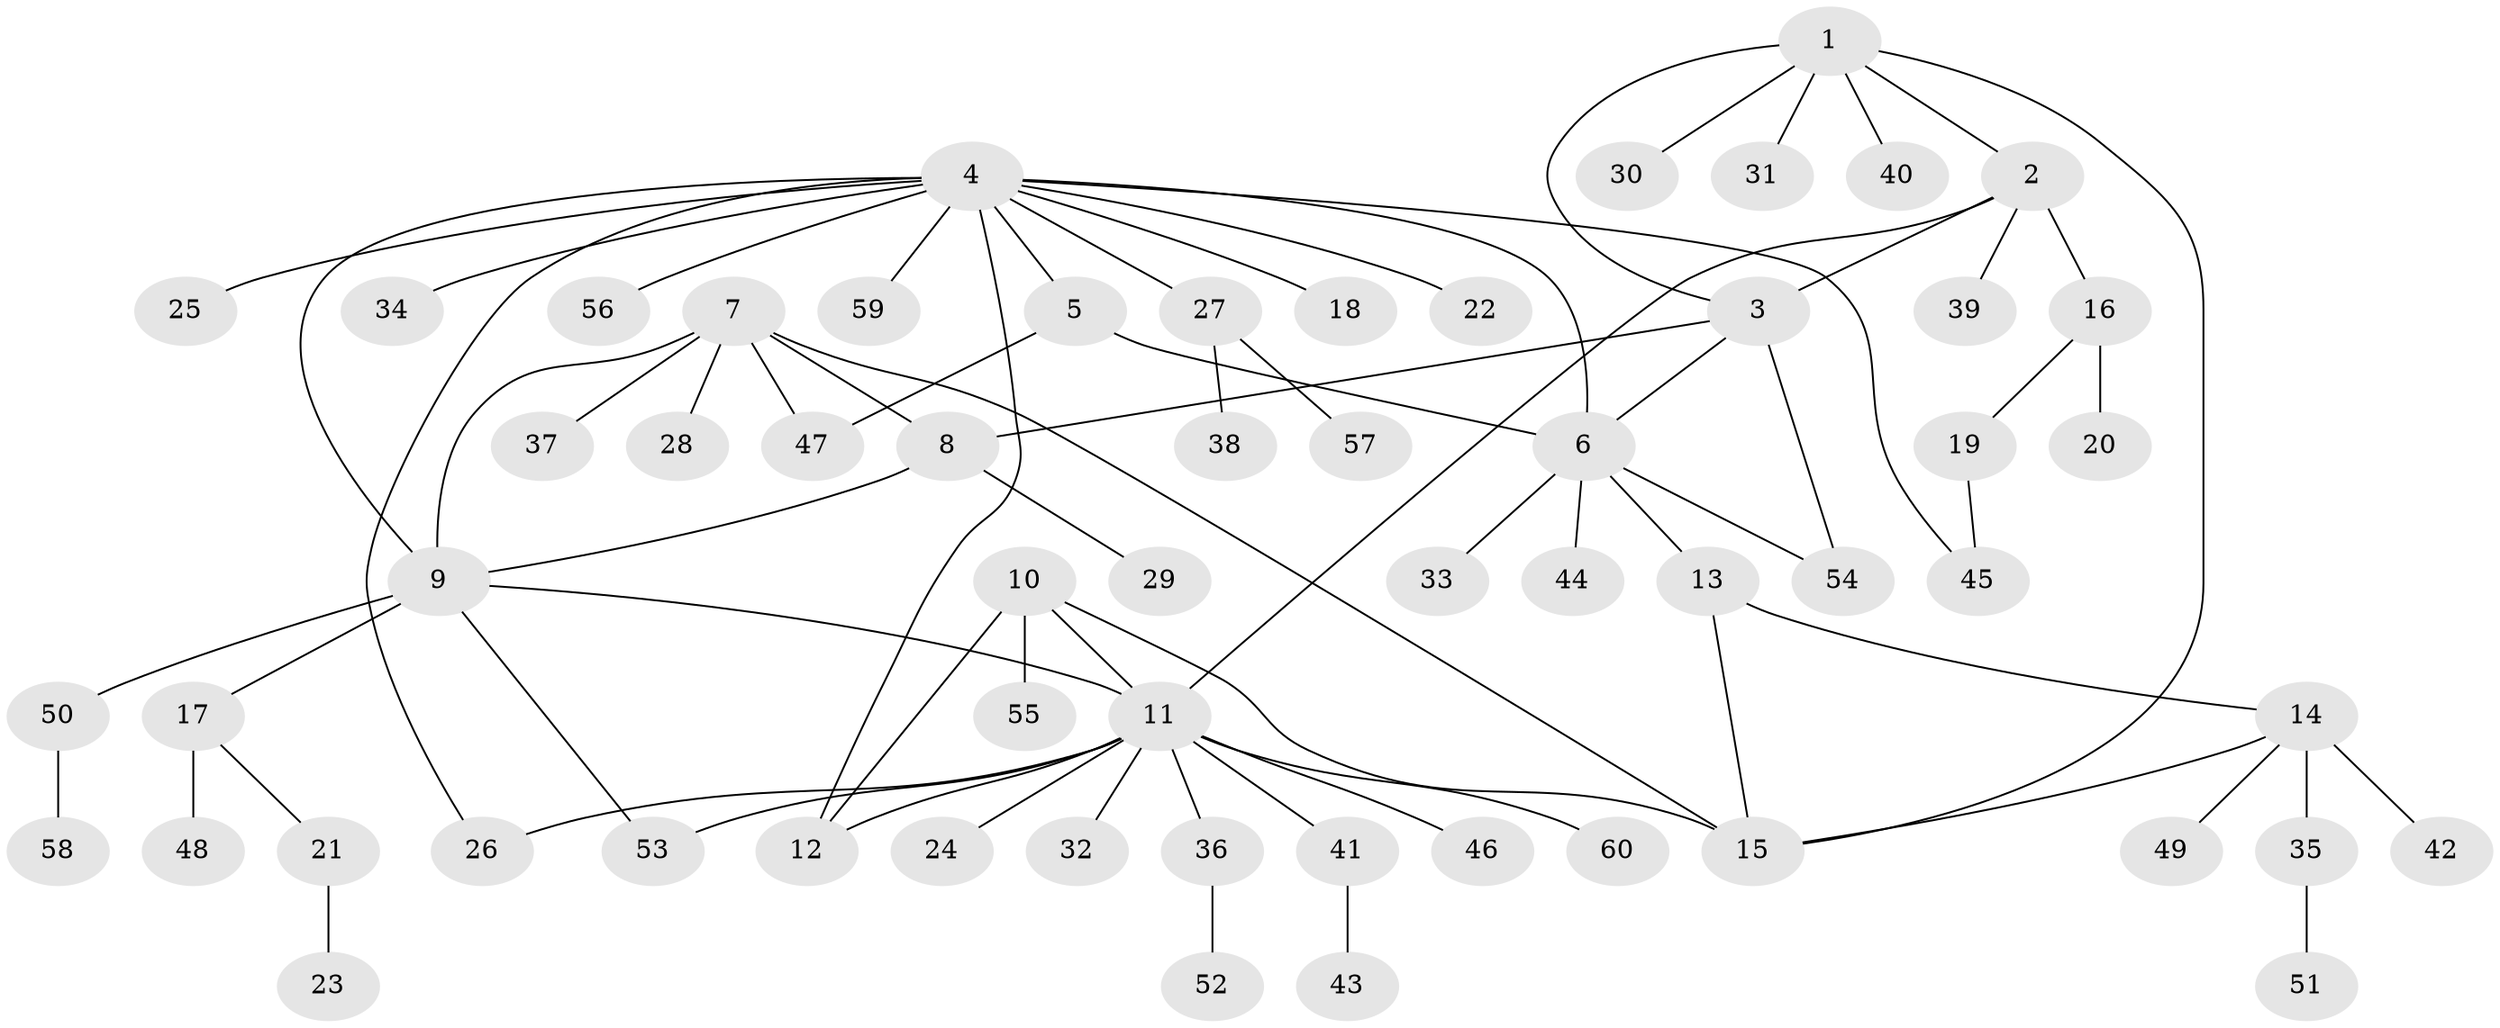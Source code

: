 // coarse degree distribution, {4: 0.03333333333333333, 1: 0.8, 2: 0.03333333333333333, 3: 0.1, 21: 0.03333333333333333}
// Generated by graph-tools (version 1.1) at 2025/57/03/04/25 21:57:16]
// undirected, 60 vertices, 75 edges
graph export_dot {
graph [start="1"]
  node [color=gray90,style=filled];
  1;
  2;
  3;
  4;
  5;
  6;
  7;
  8;
  9;
  10;
  11;
  12;
  13;
  14;
  15;
  16;
  17;
  18;
  19;
  20;
  21;
  22;
  23;
  24;
  25;
  26;
  27;
  28;
  29;
  30;
  31;
  32;
  33;
  34;
  35;
  36;
  37;
  38;
  39;
  40;
  41;
  42;
  43;
  44;
  45;
  46;
  47;
  48;
  49;
  50;
  51;
  52;
  53;
  54;
  55;
  56;
  57;
  58;
  59;
  60;
  1 -- 2;
  1 -- 3;
  1 -- 15;
  1 -- 30;
  1 -- 31;
  1 -- 40;
  2 -- 3;
  2 -- 11;
  2 -- 16;
  2 -- 39;
  3 -- 6;
  3 -- 8;
  3 -- 54;
  4 -- 5;
  4 -- 6;
  4 -- 9;
  4 -- 12;
  4 -- 18;
  4 -- 22;
  4 -- 25;
  4 -- 26;
  4 -- 27;
  4 -- 34;
  4 -- 45;
  4 -- 56;
  4 -- 59;
  5 -- 6;
  5 -- 47;
  6 -- 13;
  6 -- 33;
  6 -- 44;
  6 -- 54;
  7 -- 8;
  7 -- 9;
  7 -- 15;
  7 -- 28;
  7 -- 37;
  7 -- 47;
  8 -- 9;
  8 -- 29;
  9 -- 11;
  9 -- 17;
  9 -- 50;
  9 -- 53;
  10 -- 11;
  10 -- 12;
  10 -- 15;
  10 -- 55;
  11 -- 12;
  11 -- 24;
  11 -- 26;
  11 -- 32;
  11 -- 36;
  11 -- 41;
  11 -- 46;
  11 -- 53;
  11 -- 60;
  13 -- 14;
  13 -- 15;
  14 -- 15;
  14 -- 35;
  14 -- 42;
  14 -- 49;
  16 -- 19;
  16 -- 20;
  17 -- 21;
  17 -- 48;
  19 -- 45;
  21 -- 23;
  27 -- 38;
  27 -- 57;
  35 -- 51;
  36 -- 52;
  41 -- 43;
  50 -- 58;
}
